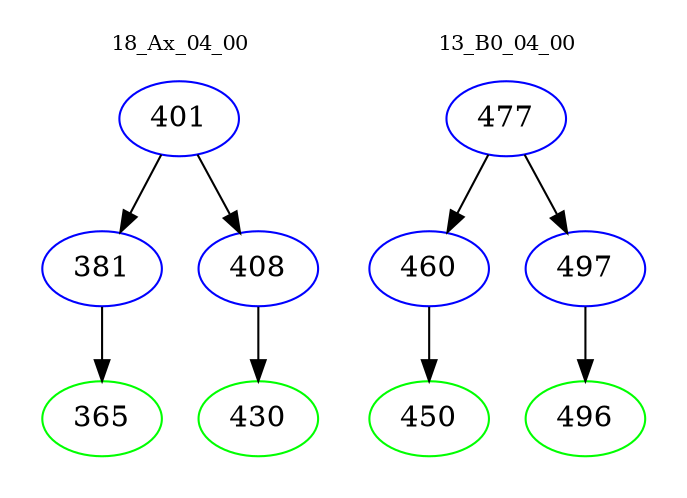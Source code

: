 digraph{
subgraph cluster_0 {
color = white
label = "18_Ax_04_00";
fontsize=10;
T0_401 [label="401", color="blue"]
T0_401 -> T0_381 [color="black"]
T0_381 [label="381", color="blue"]
T0_381 -> T0_365 [color="black"]
T0_365 [label="365", color="green"]
T0_401 -> T0_408 [color="black"]
T0_408 [label="408", color="blue"]
T0_408 -> T0_430 [color="black"]
T0_430 [label="430", color="green"]
}
subgraph cluster_1 {
color = white
label = "13_B0_04_00";
fontsize=10;
T1_477 [label="477", color="blue"]
T1_477 -> T1_460 [color="black"]
T1_460 [label="460", color="blue"]
T1_460 -> T1_450 [color="black"]
T1_450 [label="450", color="green"]
T1_477 -> T1_497 [color="black"]
T1_497 [label="497", color="blue"]
T1_497 -> T1_496 [color="black"]
T1_496 [label="496", color="green"]
}
}
